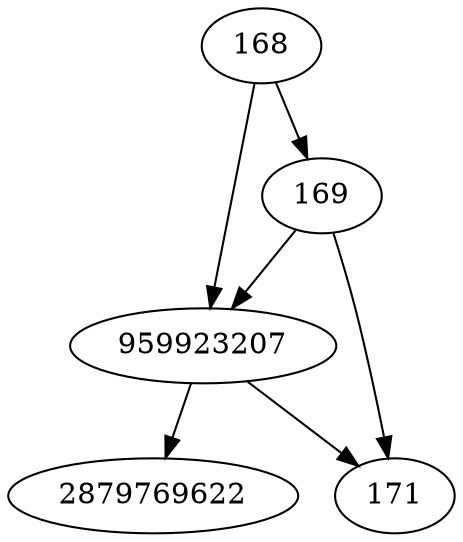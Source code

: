 strict digraph  {
959923207;
168;
169;
171;
2879769622;
959923207 -> 171;
959923207 -> 2879769622;
168 -> 169;
168 -> 959923207;
169 -> 171;
169 -> 959923207;
}
